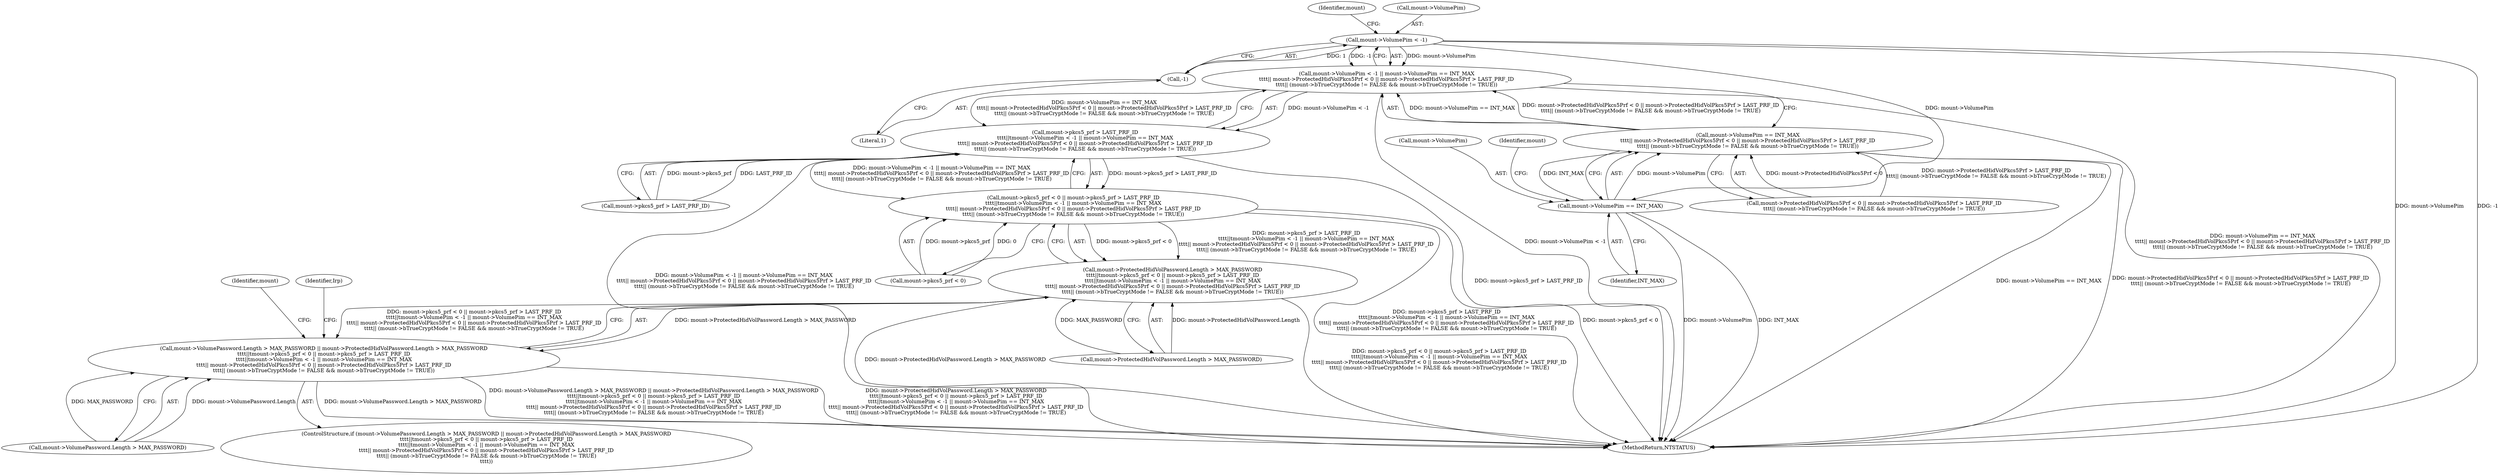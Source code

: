 digraph "0_VeraCrypt_f30f9339c9a0b9bbcc6f5ad38804af39db1f479e@pointer" {
"1002445" [label="(Call,mount->VolumePim < -1)"];
"1002449" [label="(Call,-1)"];
"1002444" [label="(Call,mount->VolumePim < -1 || mount->VolumePim == INT_MAX\n\t\t\t\t|| mount->ProtectedHidVolPkcs5Prf < 0 || mount->ProtectedHidVolPkcs5Prf > LAST_PRF_ID\n\t\t\t\t|| (mount->bTrueCryptMode != FALSE && mount->bTrueCryptMode != TRUE))"];
"1002438" [label="(Call,mount->pkcs5_prf > LAST_PRF_ID\n\t\t\t\t||\tmount->VolumePim < -1 || mount->VolumePim == INT_MAX\n\t\t\t\t|| mount->ProtectedHidVolPkcs5Prf < 0 || mount->ProtectedHidVolPkcs5Prf > LAST_PRF_ID\n\t\t\t\t|| (mount->bTrueCryptMode != FALSE && mount->bTrueCryptMode != TRUE))"];
"1002432" [label="(Call,mount->pkcs5_prf < 0 || mount->pkcs5_prf > LAST_PRF_ID\n\t\t\t\t||\tmount->VolumePim < -1 || mount->VolumePim == INT_MAX\n\t\t\t\t|| mount->ProtectedHidVolPkcs5Prf < 0 || mount->ProtectedHidVolPkcs5Prf > LAST_PRF_ID\n\t\t\t\t|| (mount->bTrueCryptMode != FALSE && mount->bTrueCryptMode != TRUE))"];
"1002424" [label="(Call,mount->ProtectedHidVolPassword.Length > MAX_PASSWORD\n\t\t\t\t||\tmount->pkcs5_prf < 0 || mount->pkcs5_prf > LAST_PRF_ID\n\t\t\t\t||\tmount->VolumePim < -1 || mount->VolumePim == INT_MAX\n\t\t\t\t|| mount->ProtectedHidVolPkcs5Prf < 0 || mount->ProtectedHidVolPkcs5Prf > LAST_PRF_ID\n\t\t\t\t|| (mount->bTrueCryptMode != FALSE && mount->bTrueCryptMode != TRUE))"];
"1002416" [label="(Call,mount->VolumePassword.Length > MAX_PASSWORD || mount->ProtectedHidVolPassword.Length > MAX_PASSWORD\n\t\t\t\t||\tmount->pkcs5_prf < 0 || mount->pkcs5_prf > LAST_PRF_ID\n\t\t\t\t||\tmount->VolumePim < -1 || mount->VolumePim == INT_MAX\n\t\t\t\t|| mount->ProtectedHidVolPkcs5Prf < 0 || mount->ProtectedHidVolPkcs5Prf > LAST_PRF_ID\n\t\t\t\t|| (mount->bTrueCryptMode != FALSE && mount->bTrueCryptMode != TRUE))"];
"1002452" [label="(Call,mount->VolumePim == INT_MAX)"];
"1002451" [label="(Call,mount->VolumePim == INT_MAX\n\t\t\t\t|| mount->ProtectedHidVolPkcs5Prf < 0 || mount->ProtectedHidVolPkcs5Prf > LAST_PRF_ID\n\t\t\t\t|| (mount->bTrueCryptMode != FALSE && mount->bTrueCryptMode != TRUE))"];
"1002445" [label="(Call,mount->VolumePim < -1)"];
"1002452" [label="(Call,mount->VolumePim == INT_MAX)"];
"1002438" [label="(Call,mount->pkcs5_prf > LAST_PRF_ID\n\t\t\t\t||\tmount->VolumePim < -1 || mount->VolumePim == INT_MAX\n\t\t\t\t|| mount->ProtectedHidVolPkcs5Prf < 0 || mount->ProtectedHidVolPkcs5Prf > LAST_PRF_ID\n\t\t\t\t|| (mount->bTrueCryptMode != FALSE && mount->bTrueCryptMode != TRUE))"];
"1002457" [label="(Call,mount->ProtectedHidVolPkcs5Prf < 0 || mount->ProtectedHidVolPkcs5Prf > LAST_PRF_ID\n\t\t\t\t|| (mount->bTrueCryptMode != FALSE && mount->bTrueCryptMode != TRUE))"];
"1002424" [label="(Call,mount->ProtectedHidVolPassword.Length > MAX_PASSWORD\n\t\t\t\t||\tmount->pkcs5_prf < 0 || mount->pkcs5_prf > LAST_PRF_ID\n\t\t\t\t||\tmount->VolumePim < -1 || mount->VolumePim == INT_MAX\n\t\t\t\t|| mount->ProtectedHidVolPkcs5Prf < 0 || mount->ProtectedHidVolPkcs5Prf > LAST_PRF_ID\n\t\t\t\t|| (mount->bTrueCryptMode != FALSE && mount->bTrueCryptMode != TRUE))"];
"1002450" [label="(Literal,1)"];
"1002415" [label="(ControlStructure,if (mount->VolumePassword.Length > MAX_PASSWORD || mount->ProtectedHidVolPassword.Length > MAX_PASSWORD\n\t\t\t\t||\tmount->pkcs5_prf < 0 || mount->pkcs5_prf > LAST_PRF_ID\n\t\t\t\t||\tmount->VolumePim < -1 || mount->VolumePim == INT_MAX\n\t\t\t\t|| mount->ProtectedHidVolPkcs5Prf < 0 || mount->ProtectedHidVolPkcs5Prf > LAST_PRF_ID\n\t\t\t\t|| (mount->bTrueCryptMode != FALSE && mount->bTrueCryptMode != TRUE)\n\t\t\t\t))"];
"1002454" [label="(Identifier,mount)"];
"1002425" [label="(Call,mount->ProtectedHidVolPassword.Length > MAX_PASSWORD)"];
"1002498" [label="(Identifier,mount)"];
"1002453" [label="(Call,mount->VolumePim)"];
"1002417" [label="(Call,mount->VolumePassword.Length > MAX_PASSWORD)"];
"1002432" [label="(Call,mount->pkcs5_prf < 0 || mount->pkcs5_prf > LAST_PRF_ID\n\t\t\t\t||\tmount->VolumePim < -1 || mount->VolumePim == INT_MAX\n\t\t\t\t|| mount->ProtectedHidVolPkcs5Prf < 0 || mount->ProtectedHidVolPkcs5Prf > LAST_PRF_ID\n\t\t\t\t|| (mount->bTrueCryptMode != FALSE && mount->bTrueCryptMode != TRUE))"];
"1002460" [label="(Identifier,mount)"];
"1003125" [label="(MethodReturn,NTSTATUS)"];
"1002439" [label="(Call,mount->pkcs5_prf > LAST_PRF_ID)"];
"1002449" [label="(Call,-1)"];
"1002416" [label="(Call,mount->VolumePassword.Length > MAX_PASSWORD || mount->ProtectedHidVolPassword.Length > MAX_PASSWORD\n\t\t\t\t||\tmount->pkcs5_prf < 0 || mount->pkcs5_prf > LAST_PRF_ID\n\t\t\t\t||\tmount->VolumePim < -1 || mount->VolumePim == INT_MAX\n\t\t\t\t|| mount->ProtectedHidVolPkcs5Prf < 0 || mount->ProtectedHidVolPkcs5Prf > LAST_PRF_ID\n\t\t\t\t|| (mount->bTrueCryptMode != FALSE && mount->bTrueCryptMode != TRUE))"];
"1002444" [label="(Call,mount->VolumePim < -1 || mount->VolumePim == INT_MAX\n\t\t\t\t|| mount->ProtectedHidVolPkcs5Prf < 0 || mount->ProtectedHidVolPkcs5Prf > LAST_PRF_ID\n\t\t\t\t|| (mount->bTrueCryptMode != FALSE && mount->bTrueCryptMode != TRUE))"];
"1002451" [label="(Call,mount->VolumePim == INT_MAX\n\t\t\t\t|| mount->ProtectedHidVolPkcs5Prf < 0 || mount->ProtectedHidVolPkcs5Prf > LAST_PRF_ID\n\t\t\t\t|| (mount->bTrueCryptMode != FALSE && mount->bTrueCryptMode != TRUE))"];
"1002484" [label="(Identifier,Irp)"];
"1002433" [label="(Call,mount->pkcs5_prf < 0)"];
"1002456" [label="(Identifier,INT_MAX)"];
"1002446" [label="(Call,mount->VolumePim)"];
"1002445" -> "1002444"  [label="AST: "];
"1002445" -> "1002449"  [label="CFG: "];
"1002446" -> "1002445"  [label="AST: "];
"1002449" -> "1002445"  [label="AST: "];
"1002454" -> "1002445"  [label="CFG: "];
"1002444" -> "1002445"  [label="CFG: "];
"1002445" -> "1003125"  [label="DDG: mount->VolumePim"];
"1002445" -> "1003125"  [label="DDG: -1"];
"1002445" -> "1002444"  [label="DDG: mount->VolumePim"];
"1002445" -> "1002444"  [label="DDG: -1"];
"1002449" -> "1002445"  [label="DDG: 1"];
"1002445" -> "1002452"  [label="DDG: mount->VolumePim"];
"1002449" -> "1002450"  [label="CFG: "];
"1002450" -> "1002449"  [label="AST: "];
"1002444" -> "1002438"  [label="AST: "];
"1002444" -> "1002451"  [label="CFG: "];
"1002451" -> "1002444"  [label="AST: "];
"1002438" -> "1002444"  [label="CFG: "];
"1002444" -> "1003125"  [label="DDG: mount->VolumePim == INT_MAX\n\t\t\t\t|| mount->ProtectedHidVolPkcs5Prf < 0 || mount->ProtectedHidVolPkcs5Prf > LAST_PRF_ID\n\t\t\t\t|| (mount->bTrueCryptMode != FALSE && mount->bTrueCryptMode != TRUE)"];
"1002444" -> "1003125"  [label="DDG: mount->VolumePim < -1"];
"1002444" -> "1002438"  [label="DDG: mount->VolumePim < -1"];
"1002444" -> "1002438"  [label="DDG: mount->VolumePim == INT_MAX\n\t\t\t\t|| mount->ProtectedHidVolPkcs5Prf < 0 || mount->ProtectedHidVolPkcs5Prf > LAST_PRF_ID\n\t\t\t\t|| (mount->bTrueCryptMode != FALSE && mount->bTrueCryptMode != TRUE)"];
"1002451" -> "1002444"  [label="DDG: mount->VolumePim == INT_MAX"];
"1002451" -> "1002444"  [label="DDG: mount->ProtectedHidVolPkcs5Prf < 0 || mount->ProtectedHidVolPkcs5Prf > LAST_PRF_ID\n\t\t\t\t|| (mount->bTrueCryptMode != FALSE && mount->bTrueCryptMode != TRUE)"];
"1002438" -> "1002432"  [label="AST: "];
"1002438" -> "1002439"  [label="CFG: "];
"1002439" -> "1002438"  [label="AST: "];
"1002432" -> "1002438"  [label="CFG: "];
"1002438" -> "1003125"  [label="DDG: mount->pkcs5_prf > LAST_PRF_ID"];
"1002438" -> "1003125"  [label="DDG: mount->VolumePim < -1 || mount->VolumePim == INT_MAX\n\t\t\t\t|| mount->ProtectedHidVolPkcs5Prf < 0 || mount->ProtectedHidVolPkcs5Prf > LAST_PRF_ID\n\t\t\t\t|| (mount->bTrueCryptMode != FALSE && mount->bTrueCryptMode != TRUE)"];
"1002438" -> "1002432"  [label="DDG: mount->pkcs5_prf > LAST_PRF_ID"];
"1002438" -> "1002432"  [label="DDG: mount->VolumePim < -1 || mount->VolumePim == INT_MAX\n\t\t\t\t|| mount->ProtectedHidVolPkcs5Prf < 0 || mount->ProtectedHidVolPkcs5Prf > LAST_PRF_ID\n\t\t\t\t|| (mount->bTrueCryptMode != FALSE && mount->bTrueCryptMode != TRUE)"];
"1002439" -> "1002438"  [label="DDG: mount->pkcs5_prf"];
"1002439" -> "1002438"  [label="DDG: LAST_PRF_ID"];
"1002432" -> "1002424"  [label="AST: "];
"1002432" -> "1002433"  [label="CFG: "];
"1002433" -> "1002432"  [label="AST: "];
"1002424" -> "1002432"  [label="CFG: "];
"1002432" -> "1003125"  [label="DDG: mount->pkcs5_prf > LAST_PRF_ID\n\t\t\t\t||\tmount->VolumePim < -1 || mount->VolumePim == INT_MAX\n\t\t\t\t|| mount->ProtectedHidVolPkcs5Prf < 0 || mount->ProtectedHidVolPkcs5Prf > LAST_PRF_ID\n\t\t\t\t|| (mount->bTrueCryptMode != FALSE && mount->bTrueCryptMode != TRUE)"];
"1002432" -> "1003125"  [label="DDG: mount->pkcs5_prf < 0"];
"1002432" -> "1002424"  [label="DDG: mount->pkcs5_prf < 0"];
"1002432" -> "1002424"  [label="DDG: mount->pkcs5_prf > LAST_PRF_ID\n\t\t\t\t||\tmount->VolumePim < -1 || mount->VolumePim == INT_MAX\n\t\t\t\t|| mount->ProtectedHidVolPkcs5Prf < 0 || mount->ProtectedHidVolPkcs5Prf > LAST_PRF_ID\n\t\t\t\t|| (mount->bTrueCryptMode != FALSE && mount->bTrueCryptMode != TRUE)"];
"1002433" -> "1002432"  [label="DDG: mount->pkcs5_prf"];
"1002433" -> "1002432"  [label="DDG: 0"];
"1002424" -> "1002416"  [label="AST: "];
"1002424" -> "1002425"  [label="CFG: "];
"1002425" -> "1002424"  [label="AST: "];
"1002416" -> "1002424"  [label="CFG: "];
"1002424" -> "1003125"  [label="DDG: mount->pkcs5_prf < 0 || mount->pkcs5_prf > LAST_PRF_ID\n\t\t\t\t||\tmount->VolumePim < -1 || mount->VolumePim == INT_MAX\n\t\t\t\t|| mount->ProtectedHidVolPkcs5Prf < 0 || mount->ProtectedHidVolPkcs5Prf > LAST_PRF_ID\n\t\t\t\t|| (mount->bTrueCryptMode != FALSE && mount->bTrueCryptMode != TRUE)"];
"1002424" -> "1003125"  [label="DDG: mount->ProtectedHidVolPassword.Length > MAX_PASSWORD"];
"1002424" -> "1002416"  [label="DDG: mount->ProtectedHidVolPassword.Length > MAX_PASSWORD"];
"1002424" -> "1002416"  [label="DDG: mount->pkcs5_prf < 0 || mount->pkcs5_prf > LAST_PRF_ID\n\t\t\t\t||\tmount->VolumePim < -1 || mount->VolumePim == INT_MAX\n\t\t\t\t|| mount->ProtectedHidVolPkcs5Prf < 0 || mount->ProtectedHidVolPkcs5Prf > LAST_PRF_ID\n\t\t\t\t|| (mount->bTrueCryptMode != FALSE && mount->bTrueCryptMode != TRUE)"];
"1002425" -> "1002424"  [label="DDG: mount->ProtectedHidVolPassword.Length"];
"1002425" -> "1002424"  [label="DDG: MAX_PASSWORD"];
"1002416" -> "1002415"  [label="AST: "];
"1002416" -> "1002417"  [label="CFG: "];
"1002417" -> "1002416"  [label="AST: "];
"1002484" -> "1002416"  [label="CFG: "];
"1002498" -> "1002416"  [label="CFG: "];
"1002416" -> "1003125"  [label="DDG: mount->ProtectedHidVolPassword.Length > MAX_PASSWORD\n\t\t\t\t||\tmount->pkcs5_prf < 0 || mount->pkcs5_prf > LAST_PRF_ID\n\t\t\t\t||\tmount->VolumePim < -1 || mount->VolumePim == INT_MAX\n\t\t\t\t|| mount->ProtectedHidVolPkcs5Prf < 0 || mount->ProtectedHidVolPkcs5Prf > LAST_PRF_ID\n\t\t\t\t|| (mount->bTrueCryptMode != FALSE && mount->bTrueCryptMode != TRUE)"];
"1002416" -> "1003125"  [label="DDG: mount->VolumePassword.Length > MAX_PASSWORD"];
"1002416" -> "1003125"  [label="DDG: mount->VolumePassword.Length > MAX_PASSWORD || mount->ProtectedHidVolPassword.Length > MAX_PASSWORD\n\t\t\t\t||\tmount->pkcs5_prf < 0 || mount->pkcs5_prf > LAST_PRF_ID\n\t\t\t\t||\tmount->VolumePim < -1 || mount->VolumePim == INT_MAX\n\t\t\t\t|| mount->ProtectedHidVolPkcs5Prf < 0 || mount->ProtectedHidVolPkcs5Prf > LAST_PRF_ID\n\t\t\t\t|| (mount->bTrueCryptMode != FALSE && mount->bTrueCryptMode != TRUE)"];
"1002417" -> "1002416"  [label="DDG: mount->VolumePassword.Length"];
"1002417" -> "1002416"  [label="DDG: MAX_PASSWORD"];
"1002452" -> "1002451"  [label="AST: "];
"1002452" -> "1002456"  [label="CFG: "];
"1002453" -> "1002452"  [label="AST: "];
"1002456" -> "1002452"  [label="AST: "];
"1002460" -> "1002452"  [label="CFG: "];
"1002451" -> "1002452"  [label="CFG: "];
"1002452" -> "1003125"  [label="DDG: mount->VolumePim"];
"1002452" -> "1003125"  [label="DDG: INT_MAX"];
"1002452" -> "1002451"  [label="DDG: mount->VolumePim"];
"1002452" -> "1002451"  [label="DDG: INT_MAX"];
"1002451" -> "1002457"  [label="CFG: "];
"1002457" -> "1002451"  [label="AST: "];
"1002451" -> "1003125"  [label="DDG: mount->ProtectedHidVolPkcs5Prf < 0 || mount->ProtectedHidVolPkcs5Prf > LAST_PRF_ID\n\t\t\t\t|| (mount->bTrueCryptMode != FALSE && mount->bTrueCryptMode != TRUE)"];
"1002451" -> "1003125"  [label="DDG: mount->VolumePim == INT_MAX"];
"1002457" -> "1002451"  [label="DDG: mount->ProtectedHidVolPkcs5Prf < 0"];
"1002457" -> "1002451"  [label="DDG: mount->ProtectedHidVolPkcs5Prf > LAST_PRF_ID\n\t\t\t\t|| (mount->bTrueCryptMode != FALSE && mount->bTrueCryptMode != TRUE)"];
}
